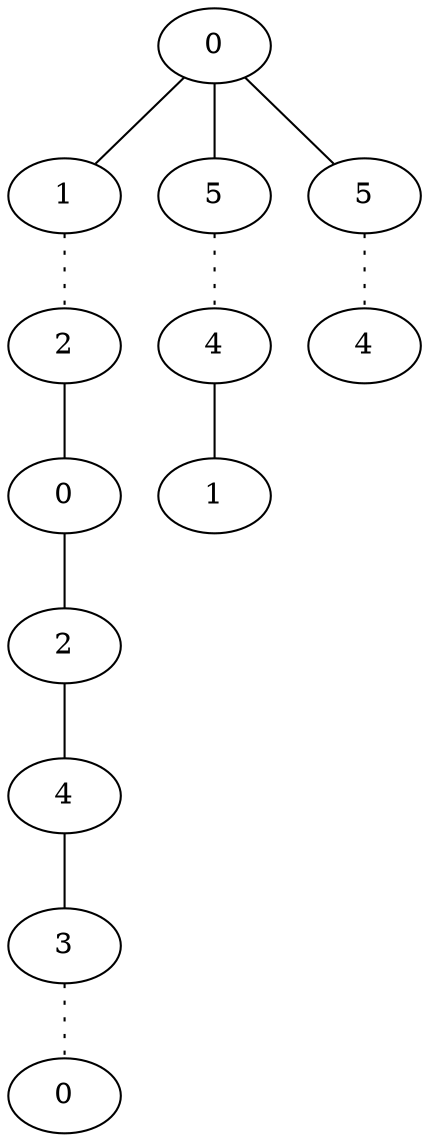 graph {
a0[label=0];
a1[label=1];
a2[label=2];
a3[label=0];
a4[label=2];
a5[label=4];
a6[label=3];
a7[label=0];
a8[label=5];
a9[label=4];
a10[label=1];
a11[label=5];
a12[label=4];
a0 -- a1;
a0 -- a8;
a0 -- a11;
a1 -- a2 [style=dotted];
a2 -- a3;
a3 -- a4;
a4 -- a5;
a5 -- a6;
a6 -- a7 [style=dotted];
a8 -- a9 [style=dotted];
a9 -- a10;
a11 -- a12 [style=dotted];
}
